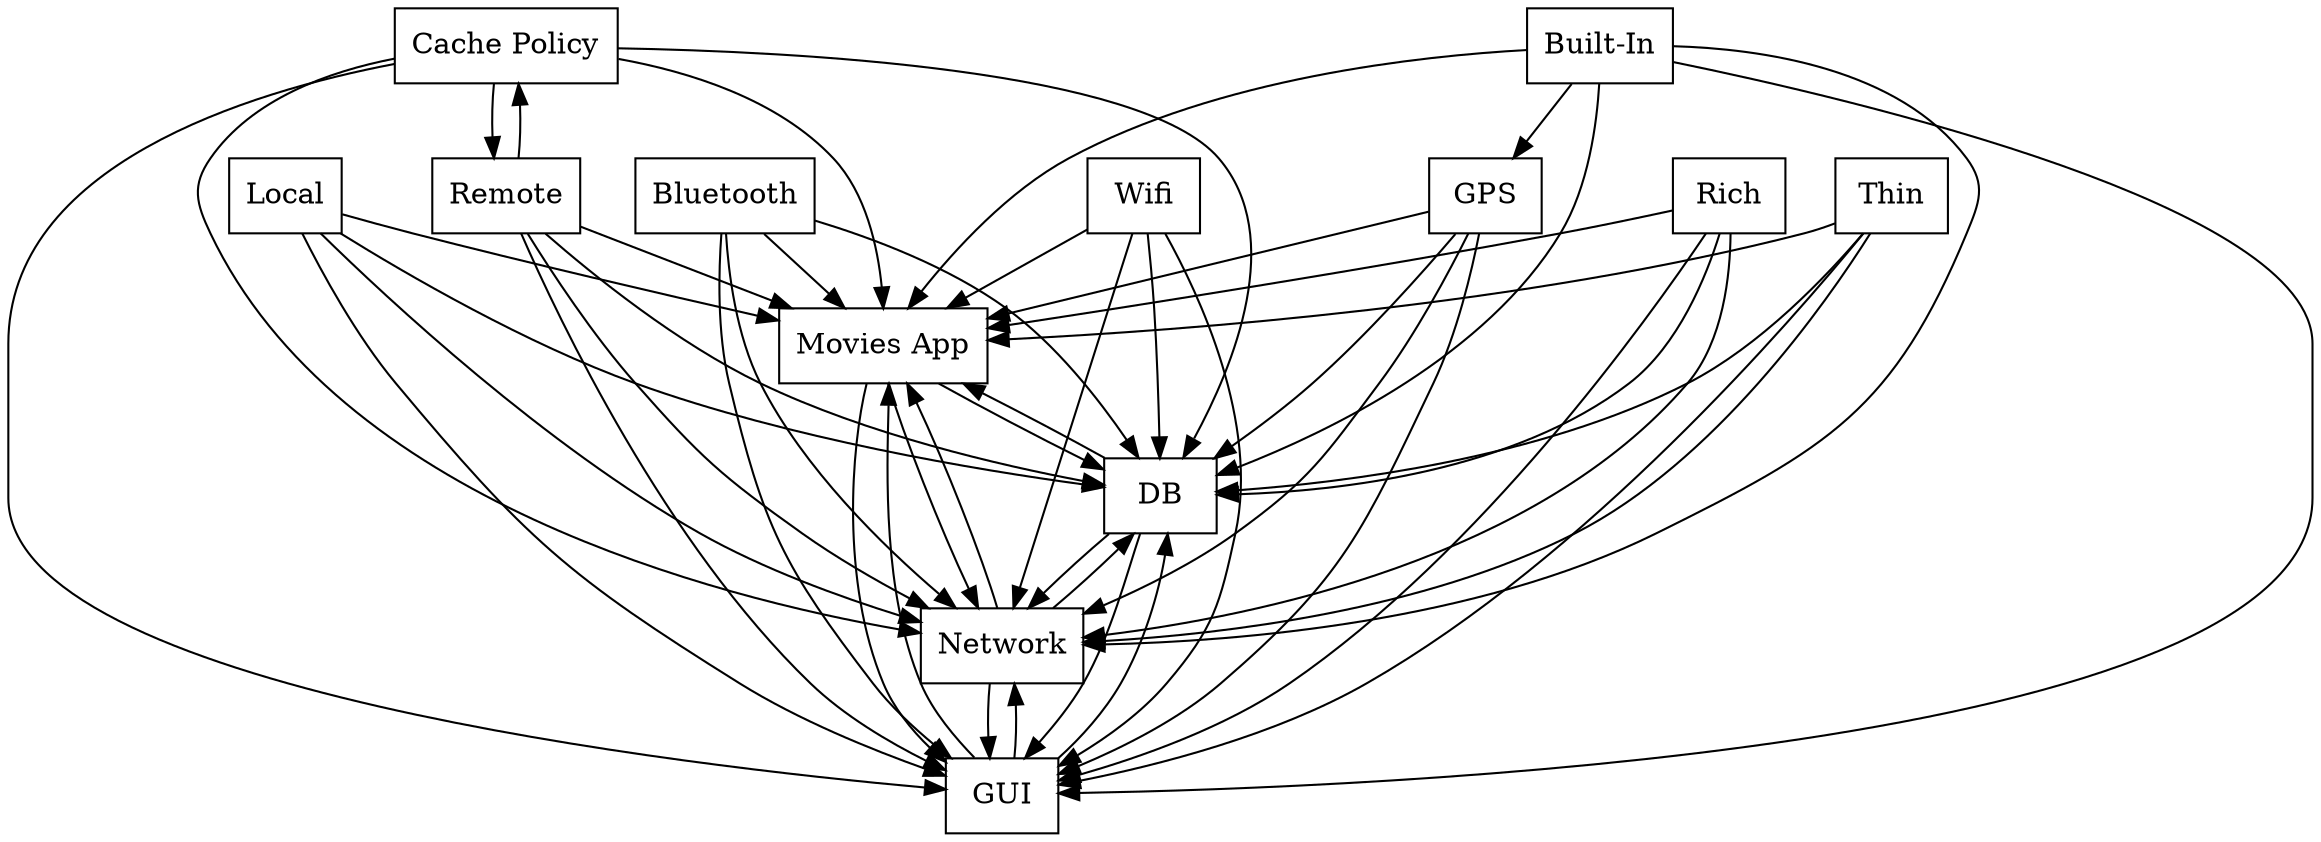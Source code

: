 digraph{
graph [rankdir=TB];
node [shape=box];
edge [arrowhead=normal];
0[label="Movies App",]
1[label="Local",]
2[label="Cache Policy",]
3[label="Bluetooth",]
4[label="Rich",]
5[label="DB",]
6[label="Thin",]
7[label="GUI",]
8[label="Network",]
9[label="Remote",]
10[label="GPS",]
11[label="Wifi",]
12[label="Built-In",]
0->5[label="",]
0->7[label="",]
0->8[label="",]
1->0[label="",]
1->5[label="",]
1->7[label="",]
1->8[label="",]
2->0[label="",]
2->5[label="",]
2->7[label="",]
2->8[label="",]
2->9[label="",]
3->0[label="",]
3->5[label="",]
3->7[label="",]
3->8[label="",]
4->0[label="",]
4->5[label="",]
4->7[label="",]
4->8[label="",]
5->0[label="",]
5->7[label="",]
5->8[label="",]
6->0[label="",]
6->5[label="",]
6->7[label="",]
6->8[label="",]
7->0[label="",]
7->5[label="",]
7->8[label="",]
8->0[label="",]
8->5[label="",]
8->7[label="",]
9->0[label="",]
9->2[label="",]
9->5[label="",]
9->7[label="",]
9->8[label="",]
10->0[label="",]
10->5[label="",]
10->7[label="",]
10->8[label="",]
11->0[label="",]
11->5[label="",]
11->7[label="",]
11->8[label="",]
12->0[label="",]
12->5[label="",]
12->7[label="",]
12->8[label="",]
12->10[label="",]
}
